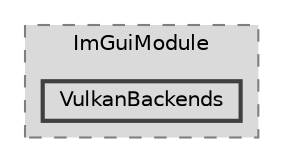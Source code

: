 digraph "Engine/Modules/ImGuiModule/VulkanBackends"
{
 // LATEX_PDF_SIZE
  bgcolor="transparent";
  edge [fontname=Helvetica,fontsize=10,labelfontname=Helvetica,labelfontsize=10];
  node [fontname=Helvetica,fontsize=10,shape=box,height=0.2,width=0.4];
  compound=true
  subgraph clusterdir_f1a95843b8df50437cf19ff4e048b51b {
    graph [ bgcolor="#dadada", pencolor="grey50", label="ImGuiModule", fontname=Helvetica,fontsize=10 style="filled,dashed", URL="dir_f1a95843b8df50437cf19ff4e048b51b.html",tooltip=""]
  dir_7a5287e83cf969c219006470814c2caa [label="VulkanBackends", fillcolor="#dadada", color="grey25", style="filled,bold", URL="dir_7a5287e83cf969c219006470814c2caa.html",tooltip=""];
  }
}
